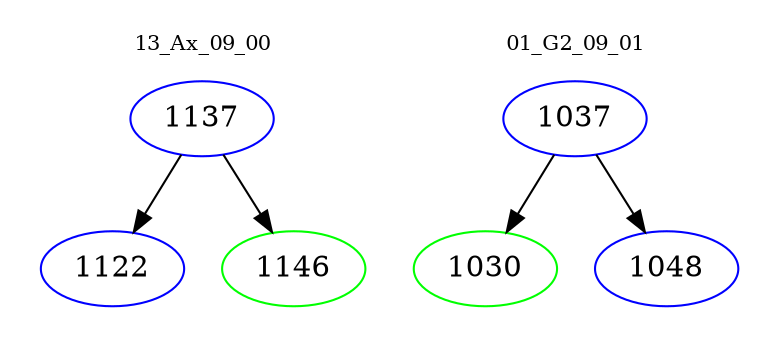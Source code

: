 digraph{
subgraph cluster_0 {
color = white
label = "13_Ax_09_00";
fontsize=10;
T0_1137 [label="1137", color="blue"]
T0_1137 -> T0_1122 [color="black"]
T0_1122 [label="1122", color="blue"]
T0_1137 -> T0_1146 [color="black"]
T0_1146 [label="1146", color="green"]
}
subgraph cluster_1 {
color = white
label = "01_G2_09_01";
fontsize=10;
T1_1037 [label="1037", color="blue"]
T1_1037 -> T1_1030 [color="black"]
T1_1030 [label="1030", color="green"]
T1_1037 -> T1_1048 [color="black"]
T1_1048 [label="1048", color="blue"]
}
}
